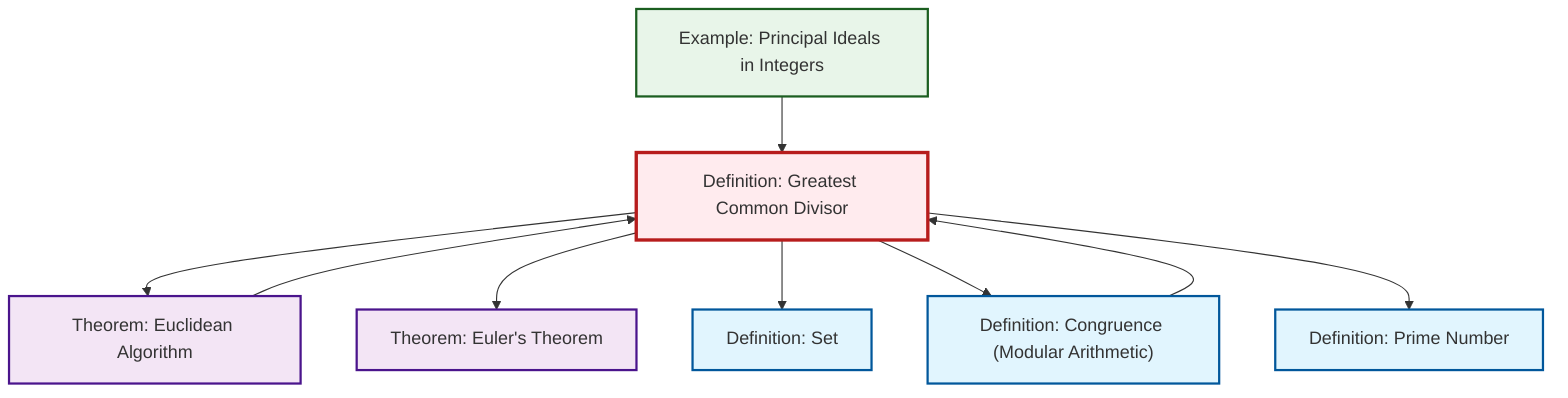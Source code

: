 graph TD
    classDef definition fill:#e1f5fe,stroke:#01579b,stroke-width:2px
    classDef theorem fill:#f3e5f5,stroke:#4a148c,stroke-width:2px
    classDef axiom fill:#fff3e0,stroke:#e65100,stroke-width:2px
    classDef example fill:#e8f5e9,stroke:#1b5e20,stroke-width:2px
    classDef current fill:#ffebee,stroke:#b71c1c,stroke-width:3px
    def-gcd["Definition: Greatest Common Divisor"]:::definition
    thm-euclidean-algorithm["Theorem: Euclidean Algorithm"]:::theorem
    thm-euler["Theorem: Euler's Theorem"]:::theorem
    def-prime["Definition: Prime Number"]:::definition
    def-congruence["Definition: Congruence (Modular Arithmetic)"]:::definition
    ex-principal-ideal["Example: Principal Ideals in Integers"]:::example
    def-set["Definition: Set"]:::definition
    thm-euclidean-algorithm --> def-gcd
    def-gcd --> thm-euclidean-algorithm
    def-congruence --> def-gcd
    ex-principal-ideal --> def-gcd
    def-gcd --> thm-euler
    def-gcd --> def-set
    def-gcd --> def-congruence
    def-gcd --> def-prime
    class def-gcd current